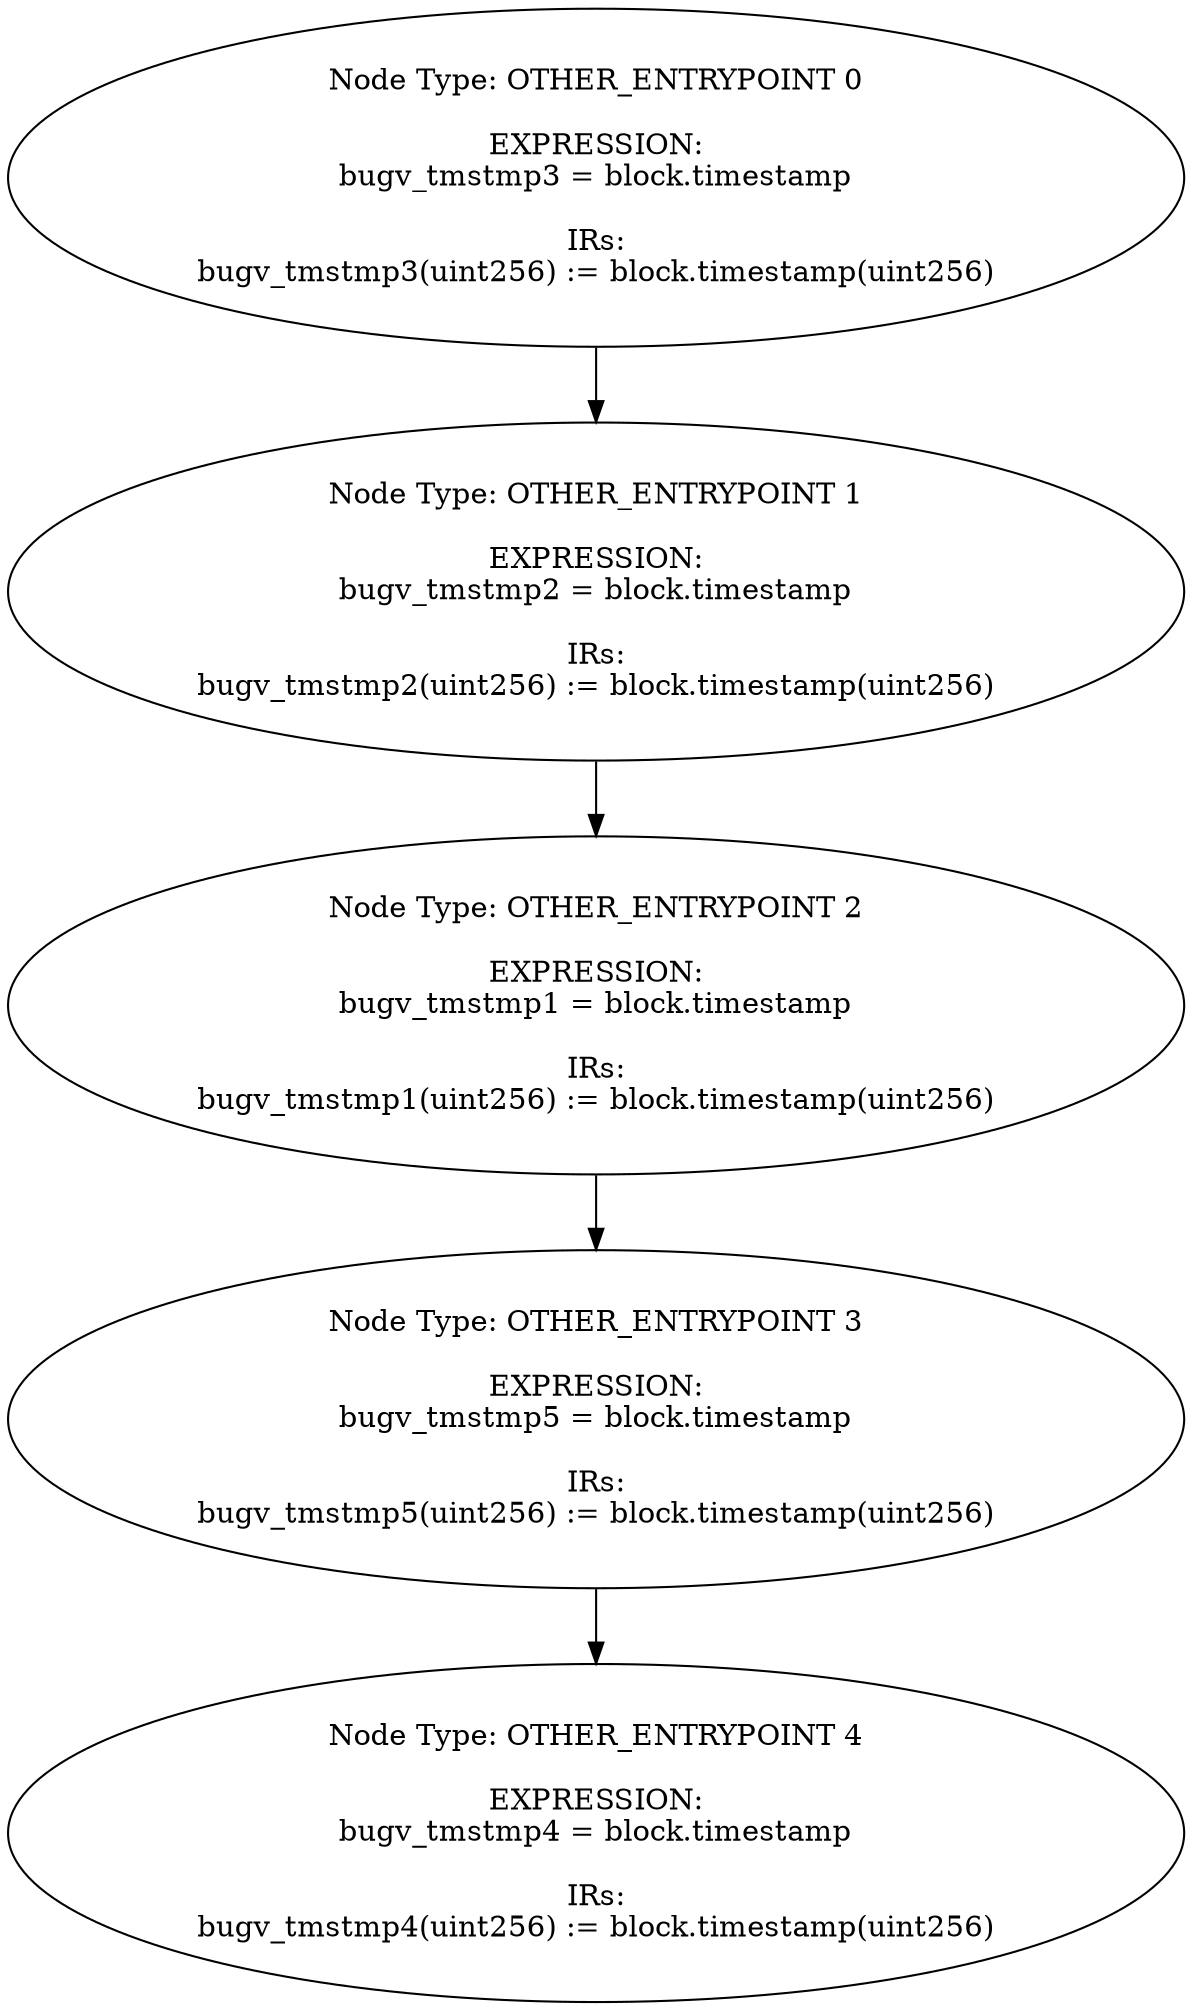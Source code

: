 digraph{
0[label="Node Type: OTHER_ENTRYPOINT 0

EXPRESSION:
bugv_tmstmp3 = block.timestamp

IRs:
bugv_tmstmp3(uint256) := block.timestamp(uint256)"];
0->1;
1[label="Node Type: OTHER_ENTRYPOINT 1

EXPRESSION:
bugv_tmstmp2 = block.timestamp

IRs:
bugv_tmstmp2(uint256) := block.timestamp(uint256)"];
1->2;
2[label="Node Type: OTHER_ENTRYPOINT 2

EXPRESSION:
bugv_tmstmp1 = block.timestamp

IRs:
bugv_tmstmp1(uint256) := block.timestamp(uint256)"];
2->3;
3[label="Node Type: OTHER_ENTRYPOINT 3

EXPRESSION:
bugv_tmstmp5 = block.timestamp

IRs:
bugv_tmstmp5(uint256) := block.timestamp(uint256)"];
3->4;
4[label="Node Type: OTHER_ENTRYPOINT 4

EXPRESSION:
bugv_tmstmp4 = block.timestamp

IRs:
bugv_tmstmp4(uint256) := block.timestamp(uint256)"];
}
